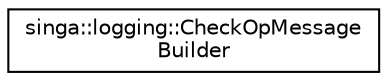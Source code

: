 digraph "Graphical Class Hierarchy"
{
  edge [fontname="Helvetica",fontsize="10",labelfontname="Helvetica",labelfontsize="10"];
  node [fontname="Helvetica",fontsize="10",shape=record];
  rankdir="LR";
  Node0 [label="singa::logging::CheckOpMessage\lBuilder",height=0.2,width=0.4,color="black", fillcolor="white", style="filled",URL="$classsinga_1_1logging_1_1CheckOpMessageBuilder.html"];
}
